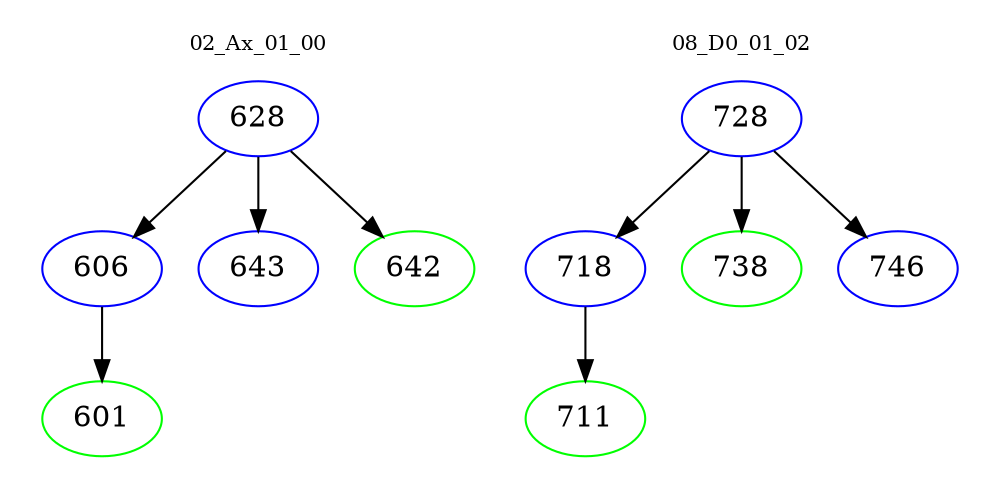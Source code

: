digraph{
subgraph cluster_0 {
color = white
label = "02_Ax_01_00";
fontsize=10;
T0_628 [label="628", color="blue"]
T0_628 -> T0_606 [color="black"]
T0_606 [label="606", color="blue"]
T0_606 -> T0_601 [color="black"]
T0_601 [label="601", color="green"]
T0_628 -> T0_643 [color="black"]
T0_643 [label="643", color="blue"]
T0_628 -> T0_642 [color="black"]
T0_642 [label="642", color="green"]
}
subgraph cluster_1 {
color = white
label = "08_D0_01_02";
fontsize=10;
T1_728 [label="728", color="blue"]
T1_728 -> T1_718 [color="black"]
T1_718 [label="718", color="blue"]
T1_718 -> T1_711 [color="black"]
T1_711 [label="711", color="green"]
T1_728 -> T1_738 [color="black"]
T1_738 [label="738", color="green"]
T1_728 -> T1_746 [color="black"]
T1_746 [label="746", color="blue"]
}
}

